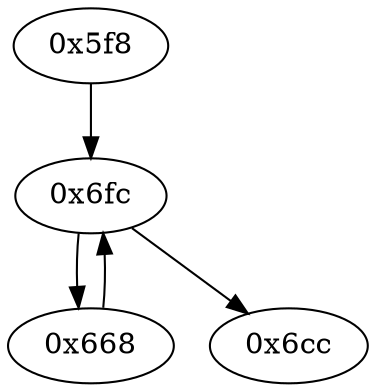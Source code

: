 strict digraph "" {
	graph ["edge"="{}",
		file="/Users/mark/Documents//论文//第二篇论文//2018-08-24交论文后的备份/2019/CFG/small-programs/16b-1-2-1-1-dc-1-1-0/1528_\
recovered.dot",
		"graph"="{u'file': u'/Users/mark/Documents//\u8bba\u6587//\u7b2c\u4e8c\u7bc7\u8bba\u6587//2018-08-24\u4ea4\u8bba\u6587\u540e\u7684\u5907\u4efd/\
2019/CFG/small-programs/16b-1-2-1-1-dc-1-1-0/1528_recovered.dot'}",
		"node"="{u'opcode': u''}"
	];
	"0x6fc"	 [opcode="[u'str', u'str', u'ldr', u'ldrb', u'strb', u'ldr', u'ldr', u'ldrb', u'cmp', u'mov', u'b']"];
	"0x668"	 [opcode="[u'ldrb', u'ldr', u'add', u'str', u'ldr', u'b']"];
	"0x6fc" -> "0x668";
	"0x6cc"	 [opcode="[u'b']"];
	"0x6fc" -> "0x6cc";
	"0x668" -> "0x6fc";
	"0x5f8"	 [opcode="[u'push', u'add', u'sub', u'mov', u'ldr', u'ldr', u'ldr', u'add', u'b']"];
	"0x5f8" -> "0x6fc";
}
